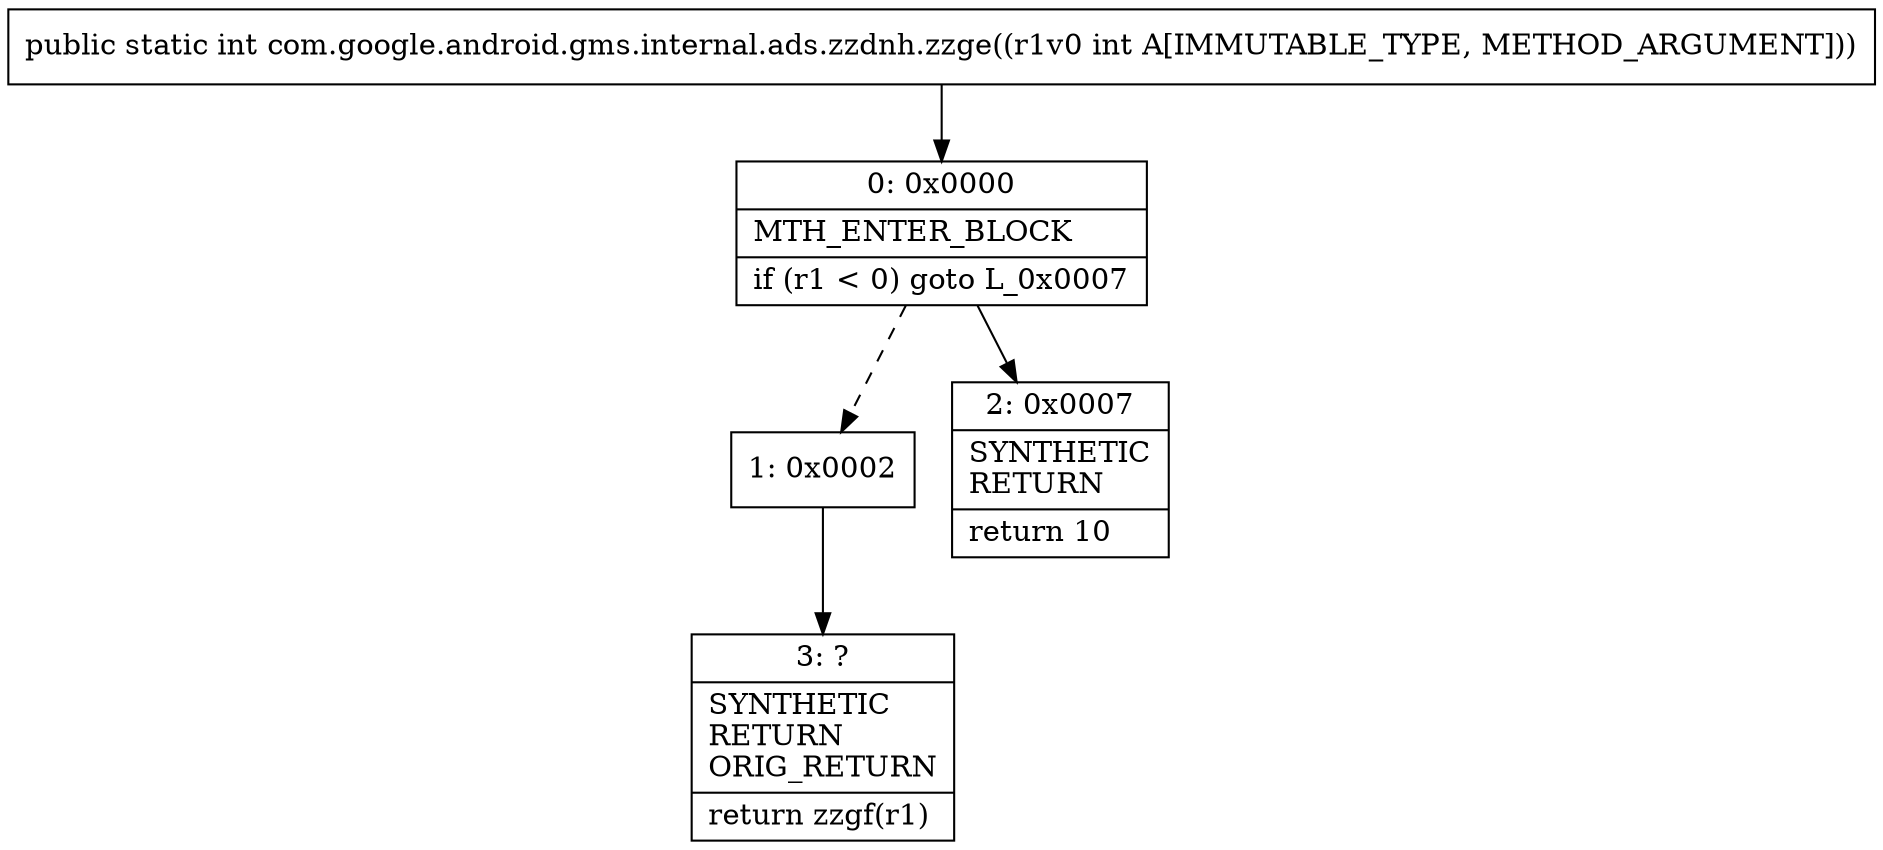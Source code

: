 digraph "CFG forcom.google.android.gms.internal.ads.zzdnh.zzge(I)I" {
Node_0 [shape=record,label="{0\:\ 0x0000|MTH_ENTER_BLOCK\l|if (r1 \< 0) goto L_0x0007\l}"];
Node_1 [shape=record,label="{1\:\ 0x0002}"];
Node_2 [shape=record,label="{2\:\ 0x0007|SYNTHETIC\lRETURN\l|return 10\l}"];
Node_3 [shape=record,label="{3\:\ ?|SYNTHETIC\lRETURN\lORIG_RETURN\l|return zzgf(r1)\l}"];
MethodNode[shape=record,label="{public static int com.google.android.gms.internal.ads.zzdnh.zzge((r1v0 int A[IMMUTABLE_TYPE, METHOD_ARGUMENT])) }"];
MethodNode -> Node_0;
Node_0 -> Node_1[style=dashed];
Node_0 -> Node_2;
Node_1 -> Node_3;
}

